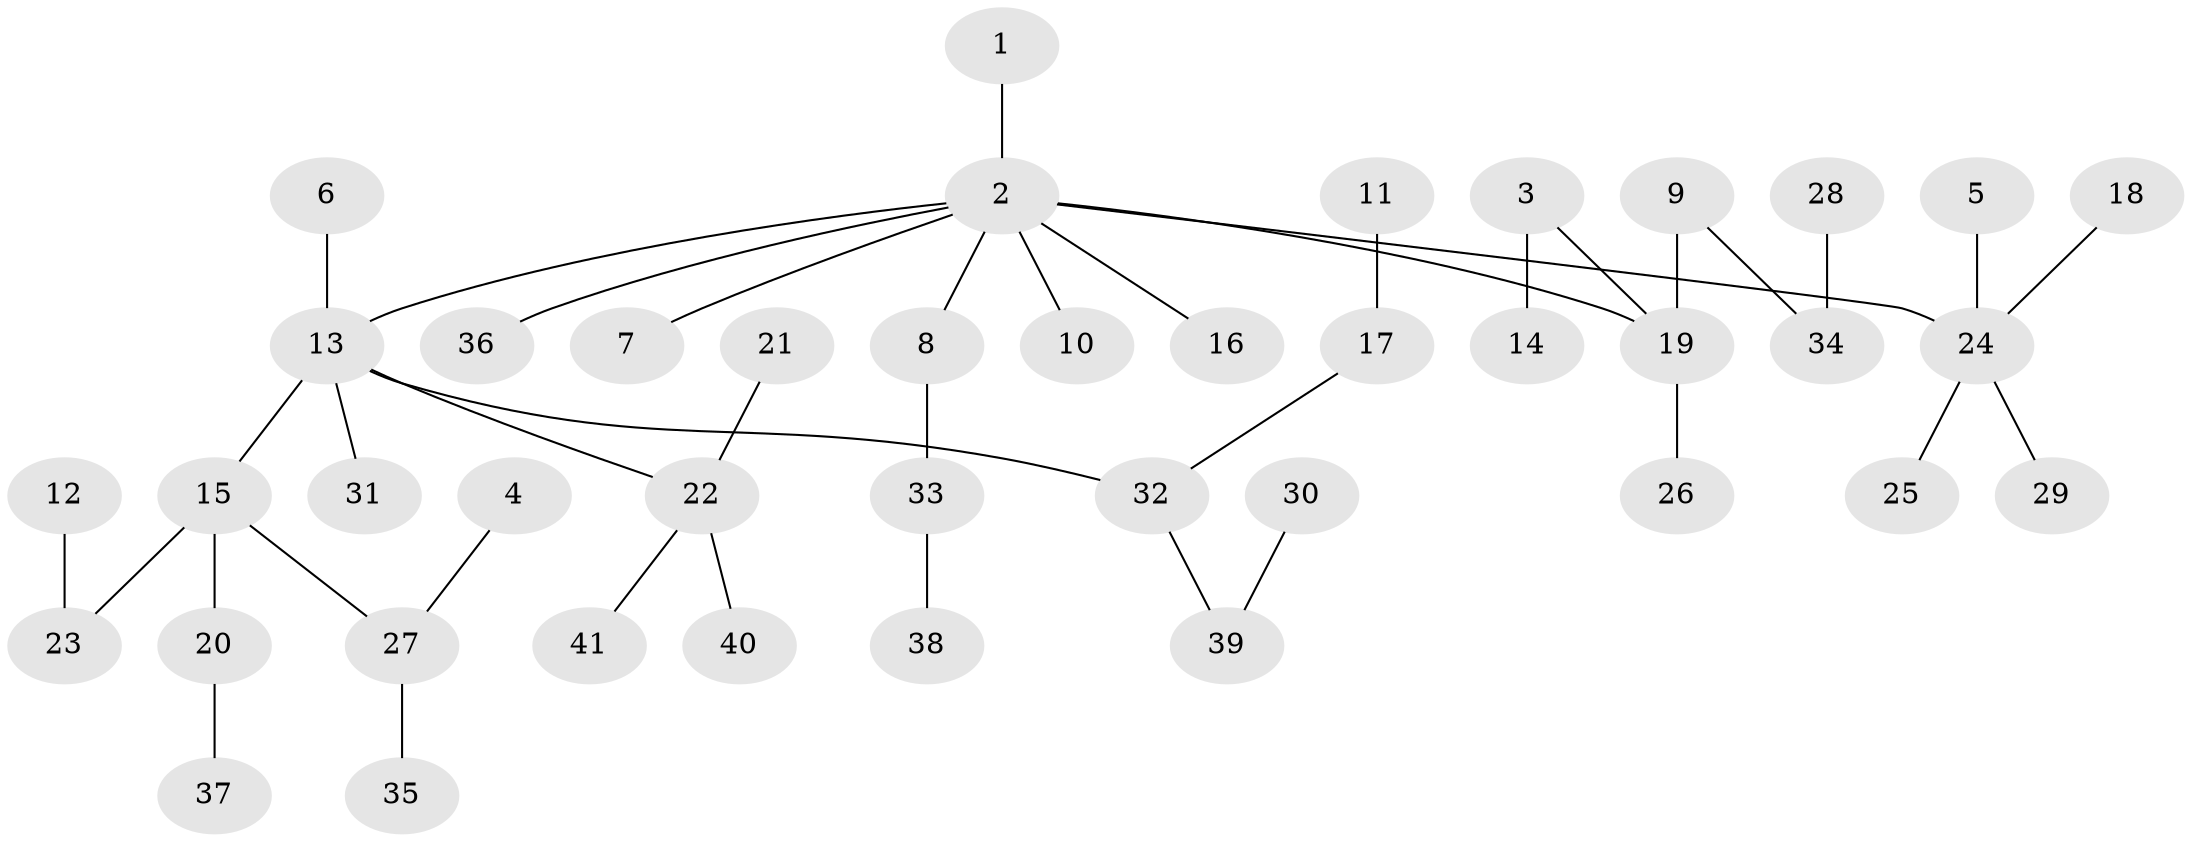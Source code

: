 // original degree distribution, {3: 0.13580246913580246, 5: 0.037037037037037035, 6: 0.024691358024691357, 7: 0.012345679012345678, 1: 0.48148148148148145, 2: 0.2839506172839506, 4: 0.024691358024691357}
// Generated by graph-tools (version 1.1) at 2025/26/03/09/25 03:26:33]
// undirected, 41 vertices, 40 edges
graph export_dot {
graph [start="1"]
  node [color=gray90,style=filled];
  1;
  2;
  3;
  4;
  5;
  6;
  7;
  8;
  9;
  10;
  11;
  12;
  13;
  14;
  15;
  16;
  17;
  18;
  19;
  20;
  21;
  22;
  23;
  24;
  25;
  26;
  27;
  28;
  29;
  30;
  31;
  32;
  33;
  34;
  35;
  36;
  37;
  38;
  39;
  40;
  41;
  1 -- 2 [weight=1.0];
  2 -- 7 [weight=1.0];
  2 -- 8 [weight=1.0];
  2 -- 10 [weight=1.0];
  2 -- 13 [weight=1.0];
  2 -- 16 [weight=1.0];
  2 -- 19 [weight=1.0];
  2 -- 24 [weight=1.0];
  2 -- 36 [weight=1.0];
  3 -- 14 [weight=1.0];
  3 -- 19 [weight=1.0];
  4 -- 27 [weight=1.0];
  5 -- 24 [weight=1.0];
  6 -- 13 [weight=1.0];
  8 -- 33 [weight=1.0];
  9 -- 19 [weight=1.0];
  9 -- 34 [weight=1.0];
  11 -- 17 [weight=1.0];
  12 -- 23 [weight=1.0];
  13 -- 15 [weight=1.0];
  13 -- 22 [weight=1.0];
  13 -- 31 [weight=1.0];
  13 -- 32 [weight=1.0];
  15 -- 20 [weight=1.0];
  15 -- 23 [weight=1.0];
  15 -- 27 [weight=1.0];
  17 -- 32 [weight=1.0];
  18 -- 24 [weight=1.0];
  19 -- 26 [weight=1.0];
  20 -- 37 [weight=1.0];
  21 -- 22 [weight=1.0];
  22 -- 40 [weight=1.0];
  22 -- 41 [weight=1.0];
  24 -- 25 [weight=1.0];
  24 -- 29 [weight=1.0];
  27 -- 35 [weight=1.0];
  28 -- 34 [weight=1.0];
  30 -- 39 [weight=1.0];
  32 -- 39 [weight=1.0];
  33 -- 38 [weight=1.0];
}
